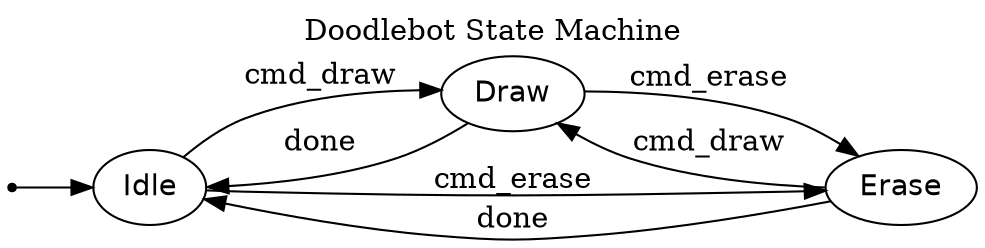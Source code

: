 digraph DoodlebotStateMachine {
  rankdir=LR;
  labelloc="t";
  label="Doodlebot State Machine";

  node [shape=ellipse, fontname="Helvetica"];

  Start [shape=point];

  // States
  Idle;
  Draw;
  Erase;

  // Start
  Start -> Idle;

  // Transitions
  Idle -> Draw   [label="cmd_draw"];
  Idle -> Erase  [label="cmd_erase"];

  Draw -> Idle   [label="done"];
  Erase -> Idle  [label="done"];

  Draw -> Erase  [label="cmd_erase"];
  Erase -> Draw  [label="cmd_draw"];
}
